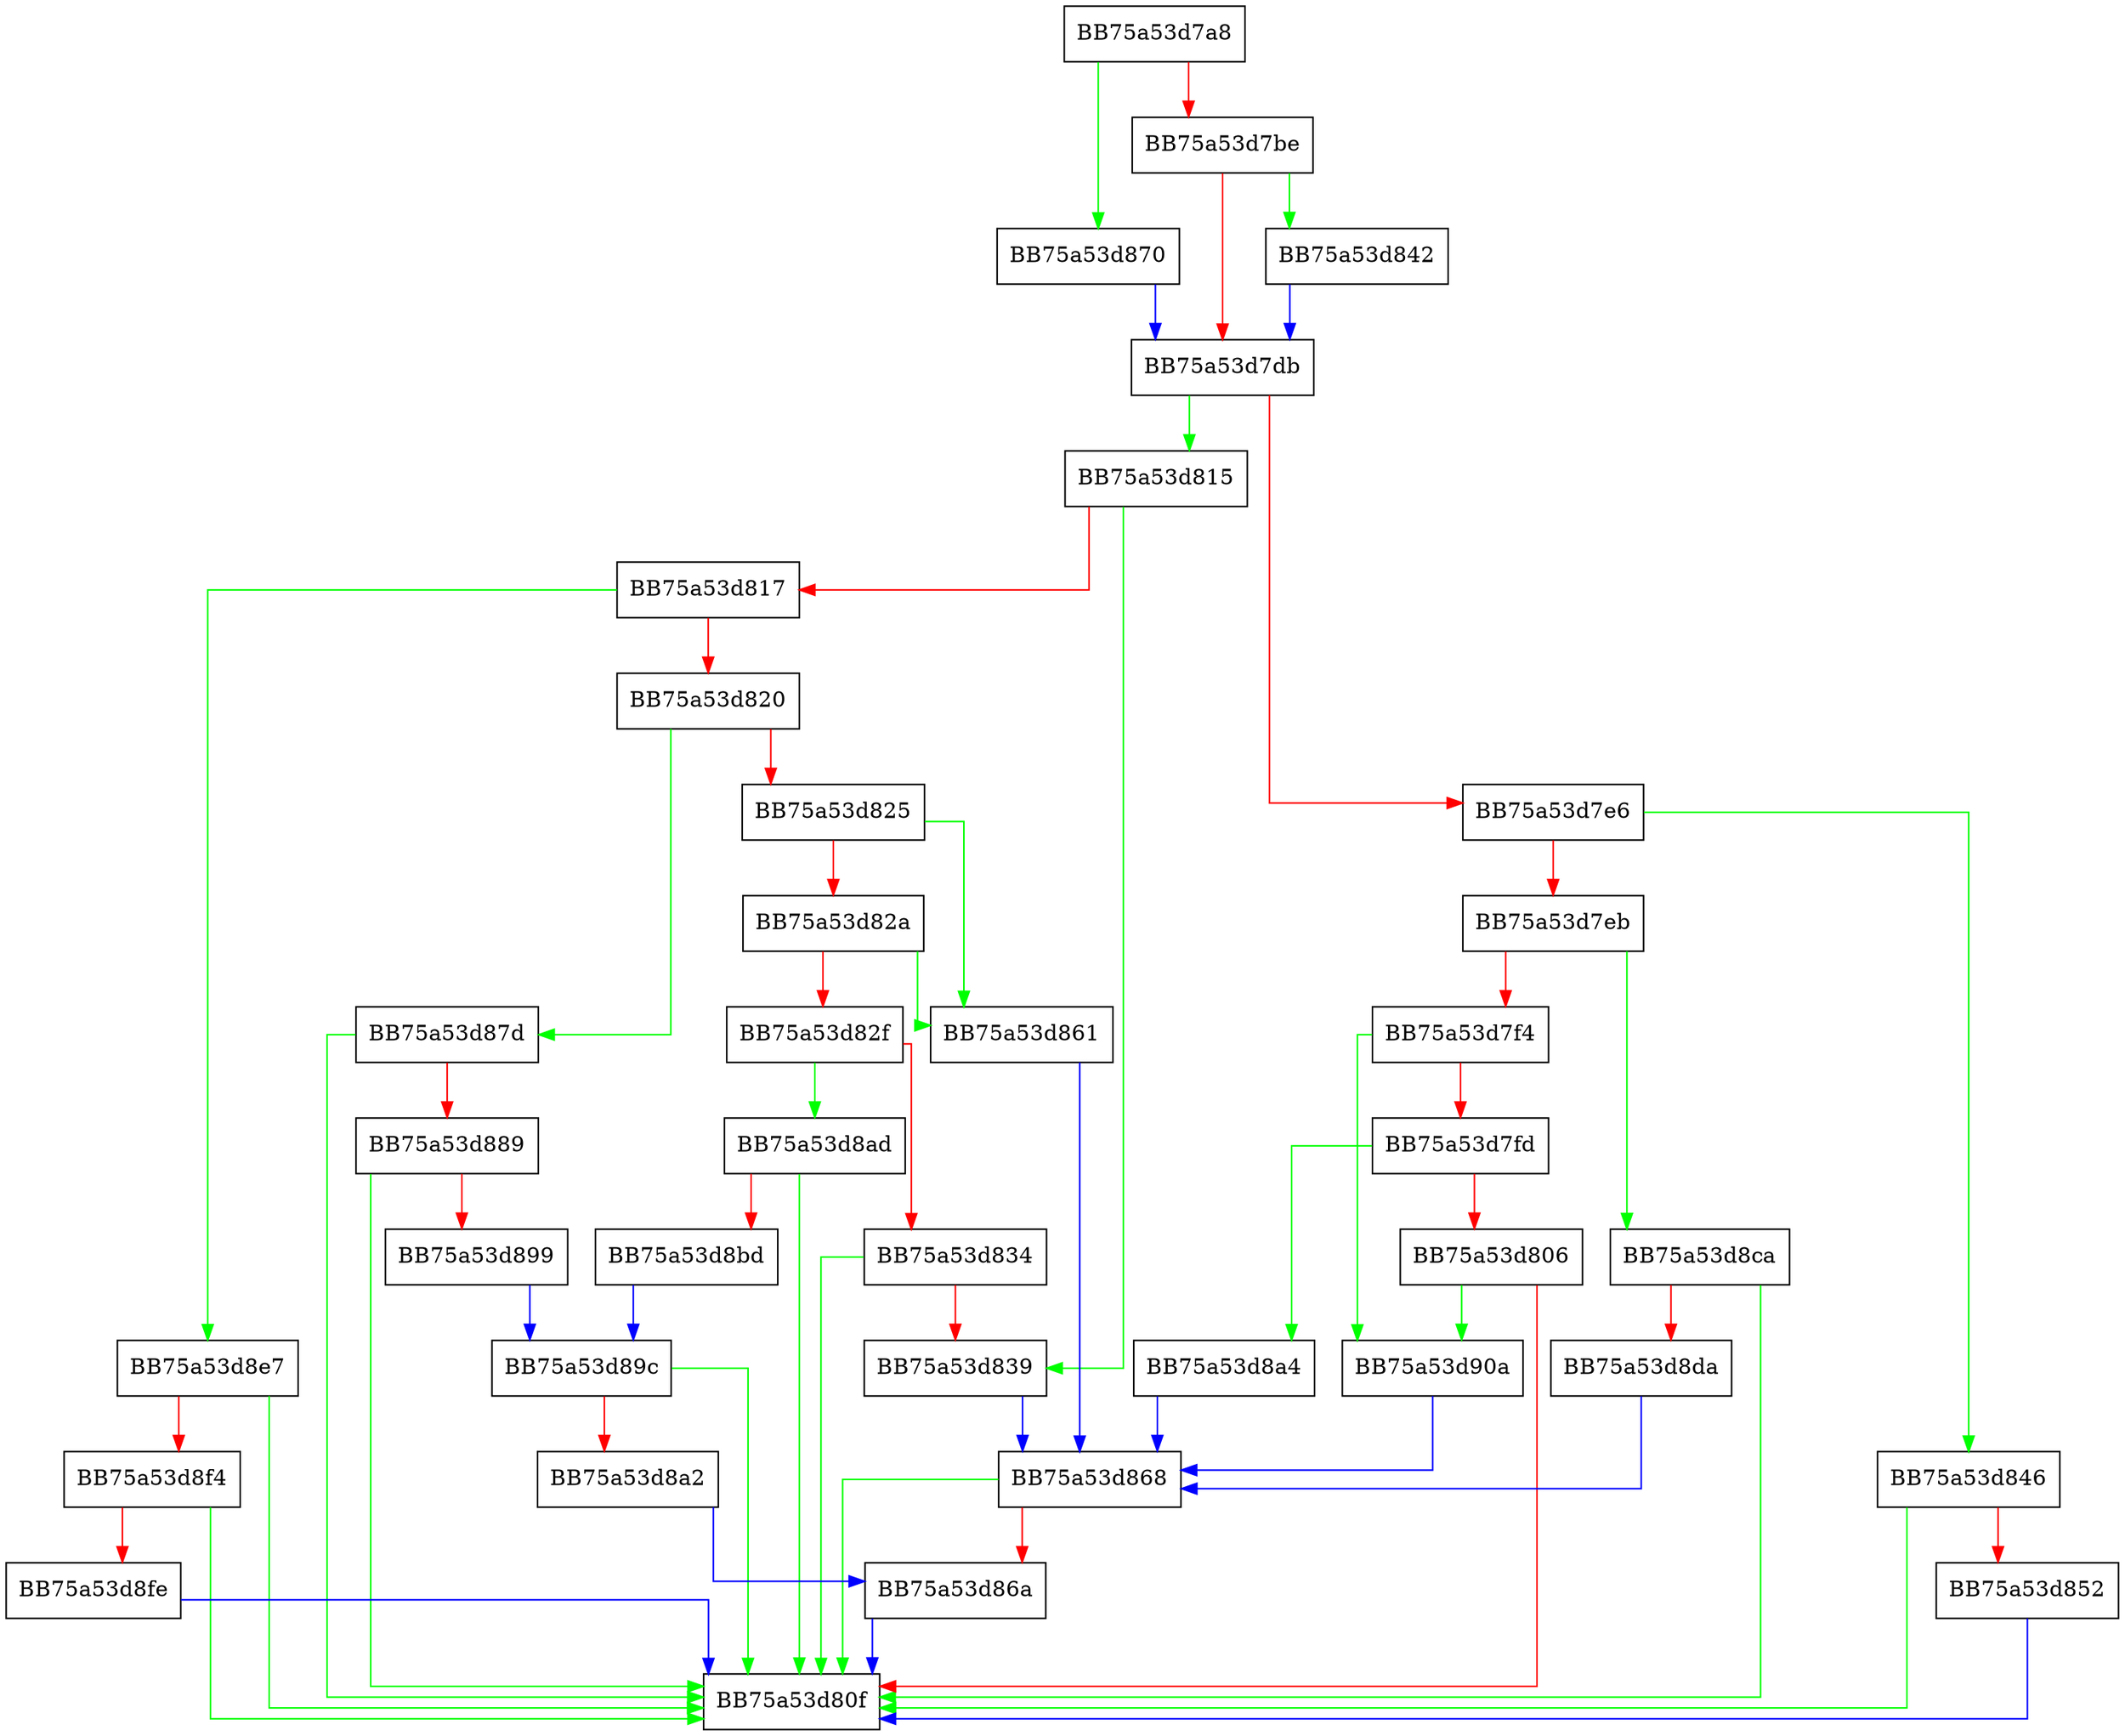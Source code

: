 digraph _Trans {
  node [shape="box"];
  graph [splines=ortho];
  BB75a53d7a8 -> BB75a53d870 [color="green"];
  BB75a53d7a8 -> BB75a53d7be [color="red"];
  BB75a53d7be -> BB75a53d842 [color="green"];
  BB75a53d7be -> BB75a53d7db [color="red"];
  BB75a53d7db -> BB75a53d815 [color="green"];
  BB75a53d7db -> BB75a53d7e6 [color="red"];
  BB75a53d7e6 -> BB75a53d846 [color="green"];
  BB75a53d7e6 -> BB75a53d7eb [color="red"];
  BB75a53d7eb -> BB75a53d8ca [color="green"];
  BB75a53d7eb -> BB75a53d7f4 [color="red"];
  BB75a53d7f4 -> BB75a53d90a [color="green"];
  BB75a53d7f4 -> BB75a53d7fd [color="red"];
  BB75a53d7fd -> BB75a53d8a4 [color="green"];
  BB75a53d7fd -> BB75a53d806 [color="red"];
  BB75a53d806 -> BB75a53d90a [color="green"];
  BB75a53d806 -> BB75a53d80f [color="red"];
  BB75a53d815 -> BB75a53d839 [color="green"];
  BB75a53d815 -> BB75a53d817 [color="red"];
  BB75a53d817 -> BB75a53d8e7 [color="green"];
  BB75a53d817 -> BB75a53d820 [color="red"];
  BB75a53d820 -> BB75a53d87d [color="green"];
  BB75a53d820 -> BB75a53d825 [color="red"];
  BB75a53d825 -> BB75a53d861 [color="green"];
  BB75a53d825 -> BB75a53d82a [color="red"];
  BB75a53d82a -> BB75a53d861 [color="green"];
  BB75a53d82a -> BB75a53d82f [color="red"];
  BB75a53d82f -> BB75a53d8ad [color="green"];
  BB75a53d82f -> BB75a53d834 [color="red"];
  BB75a53d834 -> BB75a53d80f [color="green"];
  BB75a53d834 -> BB75a53d839 [color="red"];
  BB75a53d839 -> BB75a53d868 [color="blue"];
  BB75a53d842 -> BB75a53d7db [color="blue"];
  BB75a53d846 -> BB75a53d80f [color="green"];
  BB75a53d846 -> BB75a53d852 [color="red"];
  BB75a53d852 -> BB75a53d80f [color="blue"];
  BB75a53d861 -> BB75a53d868 [color="blue"];
  BB75a53d868 -> BB75a53d80f [color="green"];
  BB75a53d868 -> BB75a53d86a [color="red"];
  BB75a53d86a -> BB75a53d80f [color="blue"];
  BB75a53d870 -> BB75a53d7db [color="blue"];
  BB75a53d87d -> BB75a53d80f [color="green"];
  BB75a53d87d -> BB75a53d889 [color="red"];
  BB75a53d889 -> BB75a53d80f [color="green"];
  BB75a53d889 -> BB75a53d899 [color="red"];
  BB75a53d899 -> BB75a53d89c [color="blue"];
  BB75a53d89c -> BB75a53d80f [color="green"];
  BB75a53d89c -> BB75a53d8a2 [color="red"];
  BB75a53d8a2 -> BB75a53d86a [color="blue"];
  BB75a53d8a4 -> BB75a53d868 [color="blue"];
  BB75a53d8ad -> BB75a53d80f [color="green"];
  BB75a53d8ad -> BB75a53d8bd [color="red"];
  BB75a53d8bd -> BB75a53d89c [color="blue"];
  BB75a53d8ca -> BB75a53d80f [color="green"];
  BB75a53d8ca -> BB75a53d8da [color="red"];
  BB75a53d8da -> BB75a53d868 [color="blue"];
  BB75a53d8e7 -> BB75a53d80f [color="green"];
  BB75a53d8e7 -> BB75a53d8f4 [color="red"];
  BB75a53d8f4 -> BB75a53d80f [color="green"];
  BB75a53d8f4 -> BB75a53d8fe [color="red"];
  BB75a53d8fe -> BB75a53d80f [color="blue"];
  BB75a53d90a -> BB75a53d868 [color="blue"];
}